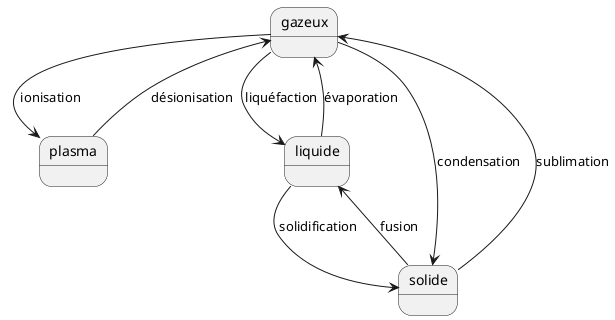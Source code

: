 @startuml

state gazeux
gazeux --> plasma : ionisation
plasma --> gazeux : désionisation
gazeux --> liquide : liquéfaction
gazeux --> solide : condensation
solide --> gazeux : sublimation
solide --> liquide : fusion
liquide --> gazeux : évaporation
liquide --> solide : solidification
@enduml
